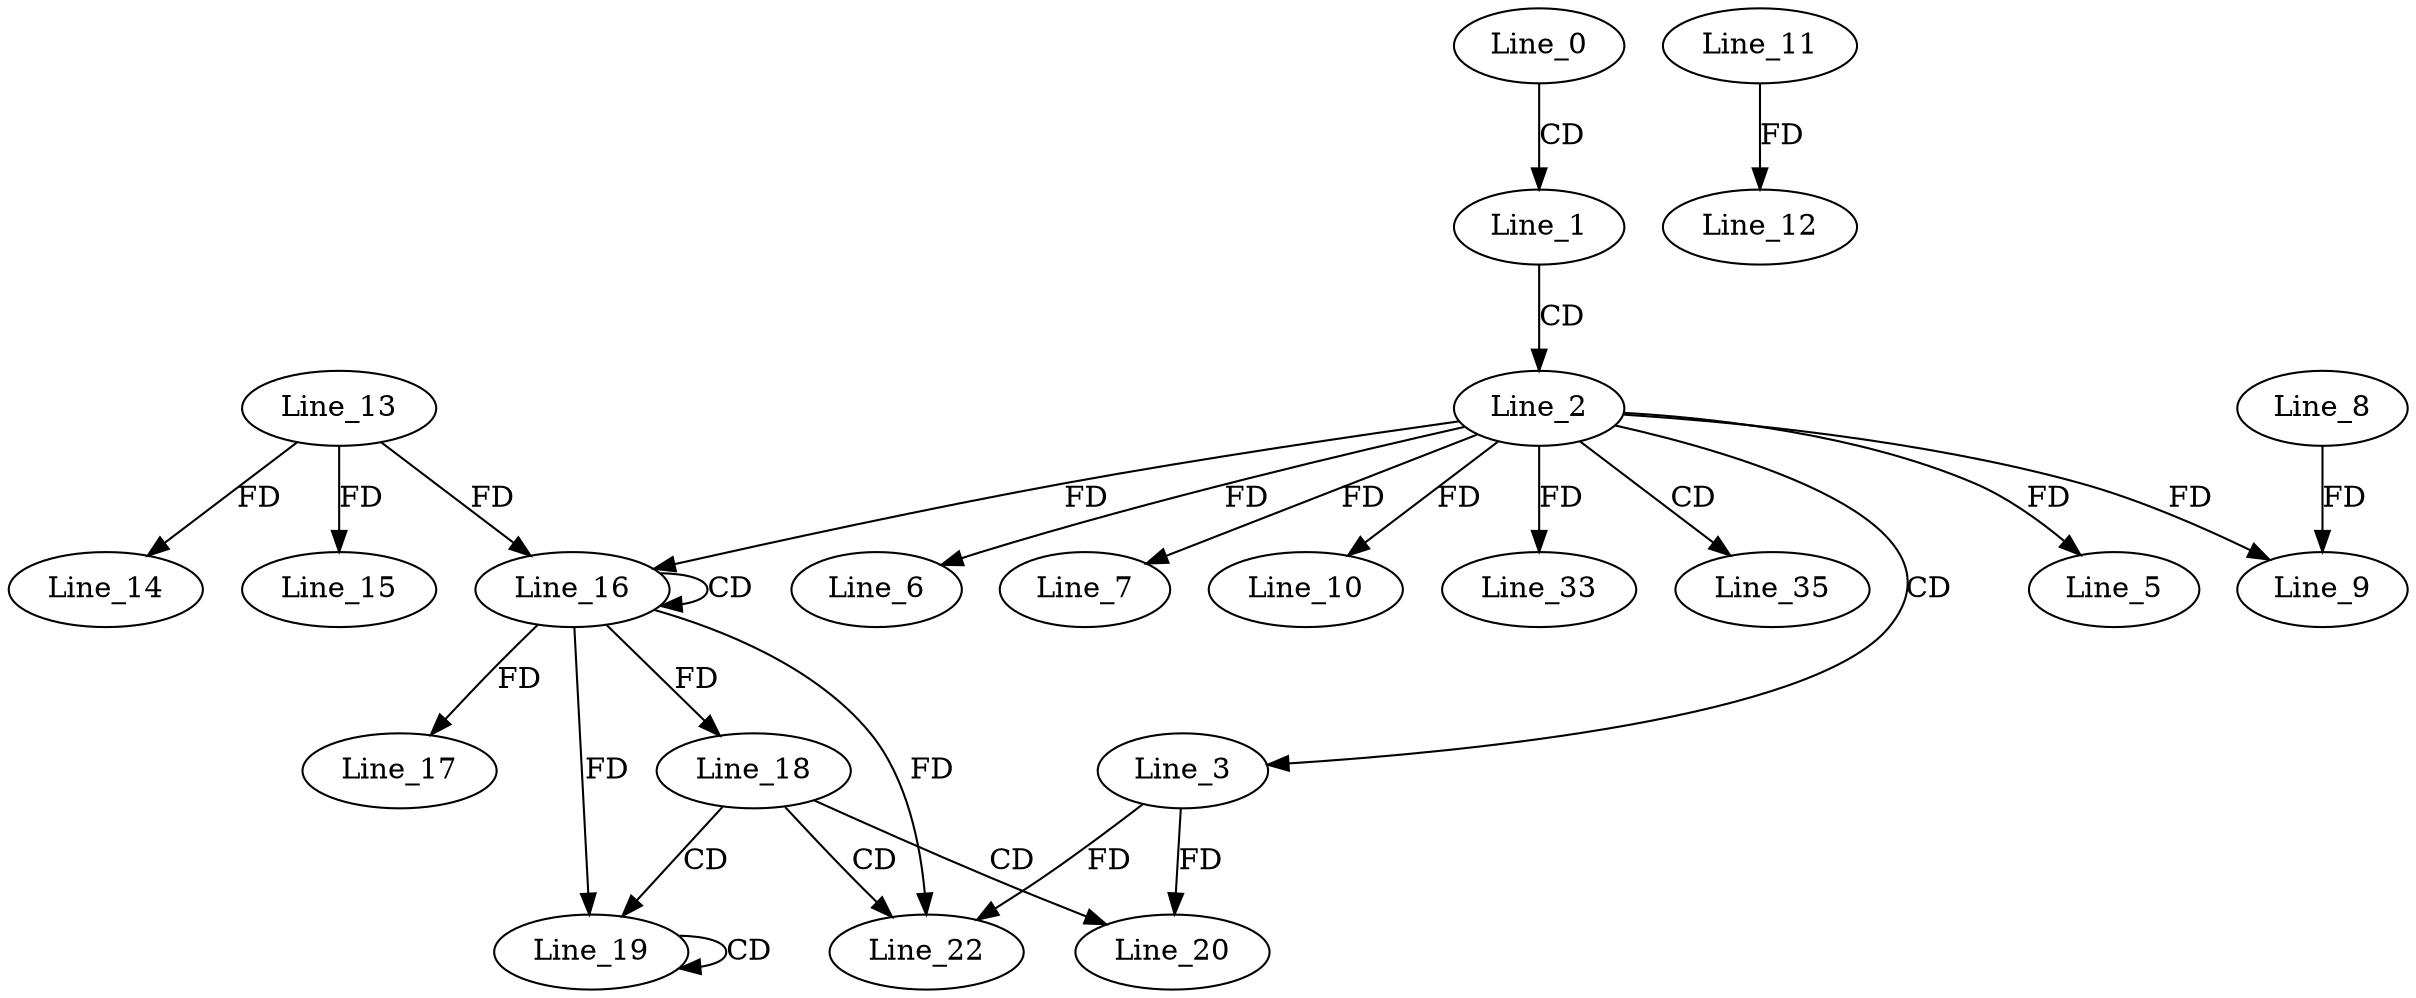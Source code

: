 digraph G {
  Line_0;
  Line_1;
  Line_2;
  Line_3;
  Line_5;
  Line_6;
  Line_7;
  Line_9;
  Line_8;
  Line_10;
  Line_11;
  Line_12;
  Line_13;
  Line_14;
  Line_15;
  Line_16;
  Line_16;
  Line_17;
  Line_18;
  Line_18;
  Line_19;
  Line_19;
  Line_19;
  Line_20;
  Line_22;
  Line_22;
  Line_33;
  Line_35;
  Line_0 -> Line_1 [ label="CD" ];
  Line_1 -> Line_2 [ label="CD" ];
  Line_2 -> Line_3 [ label="CD" ];
  Line_2 -> Line_5 [ label="FD" ];
  Line_2 -> Line_6 [ label="FD" ];
  Line_2 -> Line_7 [ label="FD" ];
  Line_2 -> Line_9 [ label="FD" ];
  Line_8 -> Line_9 [ label="FD" ];
  Line_2 -> Line_10 [ label="FD" ];
  Line_11 -> Line_12 [ label="FD" ];
  Line_13 -> Line_14 [ label="FD" ];
  Line_13 -> Line_15 [ label="FD" ];
  Line_16 -> Line_16 [ label="CD" ];
  Line_13 -> Line_16 [ label="FD" ];
  Line_2 -> Line_16 [ label="FD" ];
  Line_16 -> Line_17 [ label="FD" ];
  Line_16 -> Line_18 [ label="FD" ];
  Line_18 -> Line_19 [ label="CD" ];
  Line_19 -> Line_19 [ label="CD" ];
  Line_16 -> Line_19 [ label="FD" ];
  Line_18 -> Line_20 [ label="CD" ];
  Line_3 -> Line_20 [ label="FD" ];
  Line_18 -> Line_22 [ label="CD" ];
  Line_3 -> Line_22 [ label="FD" ];
  Line_16 -> Line_22 [ label="FD" ];
  Line_2 -> Line_33 [ label="FD" ];
  Line_2 -> Line_35 [ label="CD" ];
}
